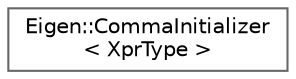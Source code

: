 digraph "类继承关系图"
{
 // LATEX_PDF_SIZE
  bgcolor="transparent";
  edge [fontname=Helvetica,fontsize=10,labelfontname=Helvetica,labelfontsize=10];
  node [fontname=Helvetica,fontsize=10,shape=box,height=0.2,width=0.4];
  rankdir="LR";
  Node0 [id="Node000000",label="Eigen::CommaInitializer\l\< XprType \>",height=0.2,width=0.4,color="grey40", fillcolor="white", style="filled",URL="$struct_eigen_1_1_comma_initializer.html",tooltip="Helper class used by the comma initializer operator"];
}
